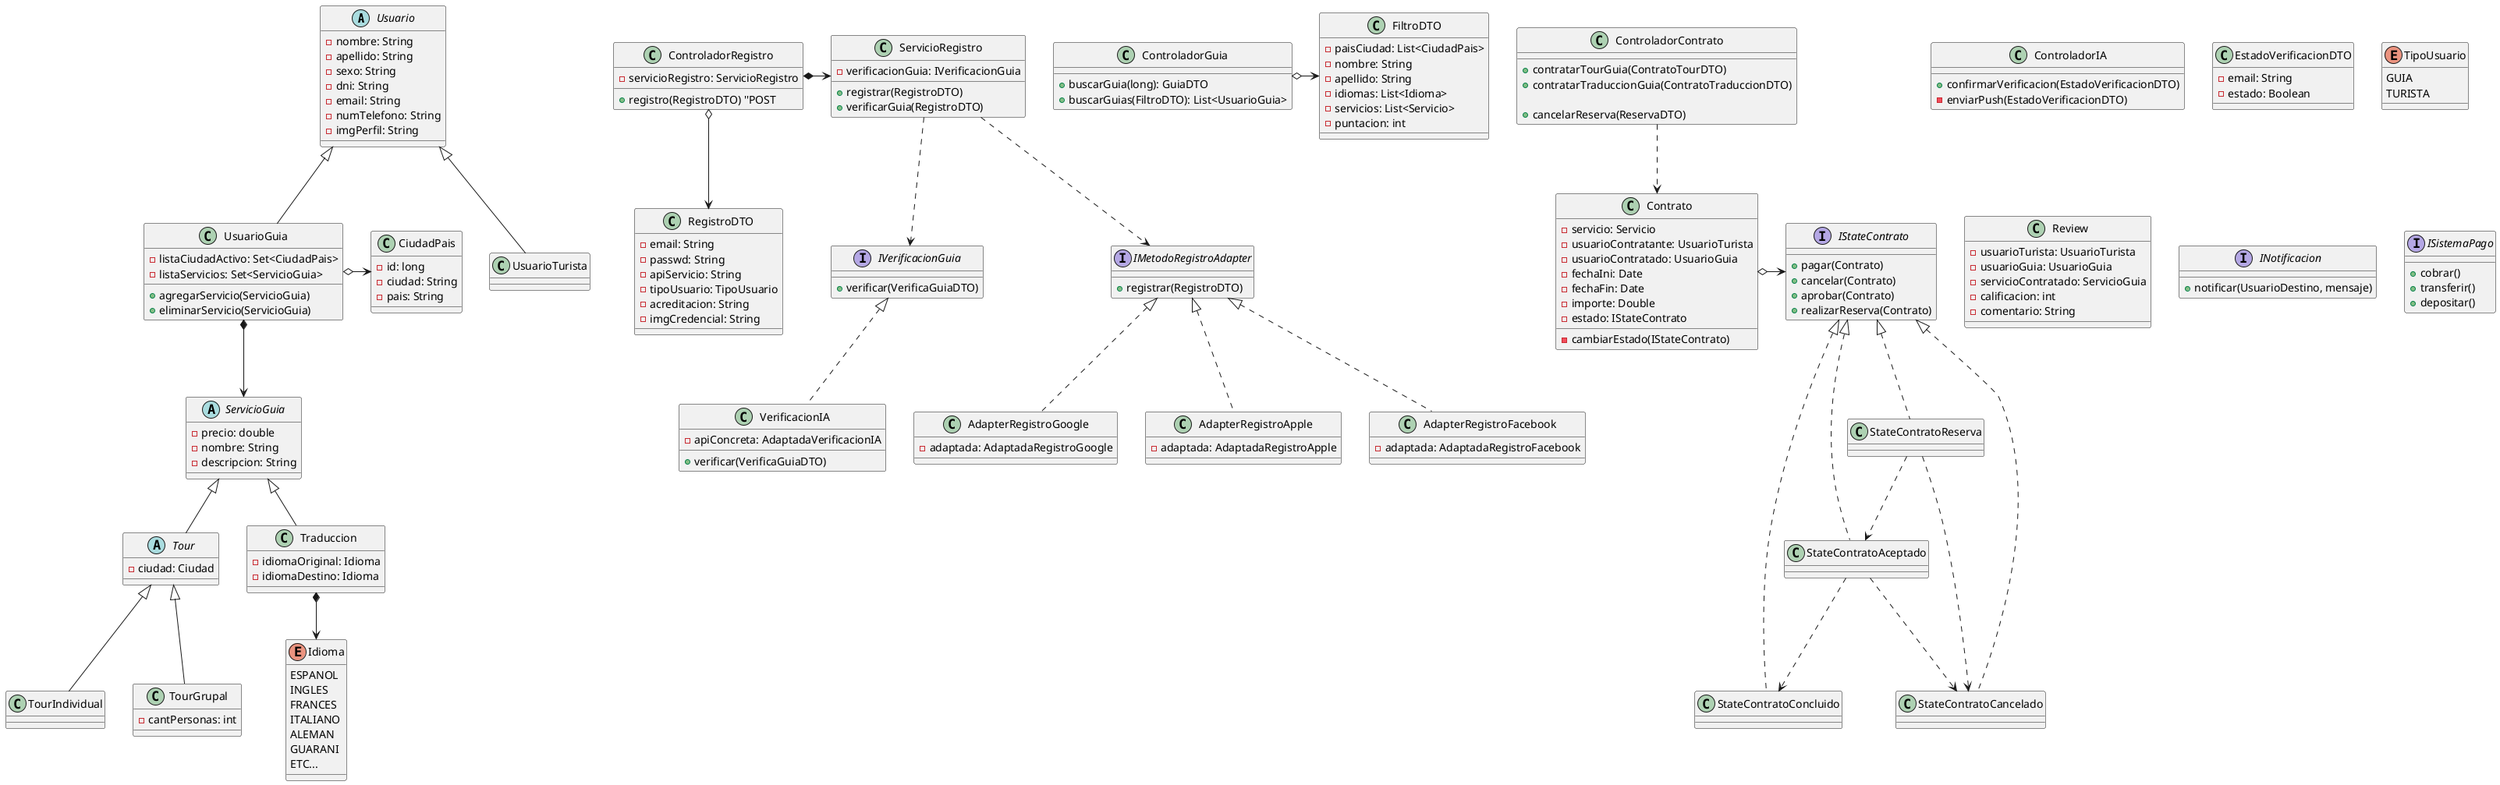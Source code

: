 @startuml TPO

abstract class Usuario{
    - nombre: String
    - apellido: String
    - sexo: String
    - dni: String
    - email: String
    - numTelefono: String
    - imgPerfil: String
    ''Nombre del archivo, planificar ubicar la imagen en un servidor publico'
}


class UsuarioGuia extends Usuario{
    - listaCiudadActivo: Set<CiudadPais>
    - listaServicios: Set<ServicioGuia>

    + agregarServicio(ServicioGuia)
    + eliminarServicio(ServicioGuia)
}
UsuarioGuia *--> ServicioGuia
UsuarioGuia o-> CiudadPais

class UsuarioTurista extends Usuario{
}

abstract class ServicioGuia{
    - precio: double
    ''ver como aplica en las traducciones, si cobra tarifa por hora/dia/archivo/precio base
    - nombre: String
    - descripcion: String
}

abstract class Tour extends ServicioGuia{
    - ciudad: Ciudad
}

class TourIndividual extends Tour{}
class TourGrupal extends Tour{
    - cantPersonas: int
}

class Traduccion extends ServicioGuia{
    - idiomaOriginal: Idioma
    - idiomaDestino: Idioma
}

Traduccion *--> Idioma

enum Idioma{
    ESPANOL
    INGLES
    FRANCES
    ITALIANO
    ALEMAN
    GUARANI
    ETC...
}


class ControladorIA{
    ''PREGUNTAR AL PROFE!!!
    + confirmarVerificacion(EstadoVerificacionDTO)
    - enviarPush(EstadoVerificacionDTO)
    ''Cola de mensajes, no sabemos etapa de tiempo
}

class EstadoVerificacionDTO{
    - email: String
    - estado: Boolean
}

''Ver capa de servicios, si lo implementamos ahora 

class ServicioRegistro{
    - verificacionGuia: IVerificacionGuia

    + registrar(RegistroDTO)
    + verificarGuia(RegistroDTO)
}

''Ver si los contraladores usamos singleton
class ControladorRegistro{
    - servicioRegistro: ServicioRegistro

    + registro(RegistroDTO) ''POST
}
ServicioRegistro ..> IVerificacionGuia
ServicioRegistro ..> IMetodoRegistroAdapter
ControladorRegistro *-> ServicioRegistro


interface IMetodoRegistroAdapter{

    + registrar(RegistroDTO)
}

class AdapterRegistroGoogle implements IMetodoRegistroAdapter{
    - adaptada: AdaptadaRegistroGoogle
}
class AdapterRegistroApple implements IMetodoRegistroAdapter{
    - adaptada: AdaptadaRegistroApple
}
class AdapterRegistroFacebook implements IMetodoRegistroAdapter{
    - adaptada: AdaptadaRegistroFacebook
}

class RegistroDTO{
    ''Ver con el profe, tiene sentido meter todo en un solo DTO? Dejamos la responsabilidad de tomar los campos que valen en la implementacion concreta del adapter?
    ''En el caso de Guia, la verificacion, los datos de imagen y num de certificado, lo agregamos a este dto o lo separamos?
    - email: String
    - passwd: String
    - apiServicio: String
    - tipoUsuario: TipoUsuario
    - acreditacion: String
    - imgCredencial: String
}

enum TipoUsuario{
    GUIA
    TURISTA
}

ControladorRegistro o--> RegistroDTO



interface IVerificacionGuia{
    + verificar(VerificaGuiaDTO)
}

class VerificacionIA implements IVerificacionGuia{
    - apiConcreta: AdaptadaVerificacionIA

    + verificar(VerificaGuiaDTO)
}



'Estos metodos capas tiene mas sentido meterlos todo en un solo controlador por ejemplo: ControladorUsuarioTurista
class ControladorGuia{
    + buscarGuia(long): GuiaDTO
    + buscarGuias(FiltroDTO): List<UsuarioGuia>
}

ControladorGuia o-> FiltroDTO
class FiltroDTO{
    - paisCiudad: List<CiudadPais>
    - nombre: String
    - apellido: String
    - idiomas: List<Idioma>
    - servicios: List<Servicio>
    - puntacion: int
}
class ControladorContrato{
    + contratarTourGuia(ContratoTourDTO)
    + contratarTraduccionGuia(ContratoTraduccionDTO)

    + cancelarReserva(ReservaDTO)
}

class Review{
    - usuarioTurista: UsuarioTurista
    - usuarioGuia: UsuarioGuia
    - servicioContratado: ServicioGuia
    - calificacion: int 
    ''del 1 al 10
    - comentario: String
}

''No se donde poner esto por el momento :v
''Sabemos que son diferentes API para los diferentes metoods, asique seguro nos va a estar pidiendo implentar patron Adapter
interface INotificacion{
    + notificar(UsuarioDestino, mensaje)
}


interface ISistemaPago{
    + cobrar()
    + transferir()
    + depositar()
}


class CiudadPais{
    - id: long
    - ciudad: String
    - pais: String
}


class Contrato{
    - servicio: Servicio
    - usuarioContratante: UsuarioTurista
    - usuarioContratado: UsuarioGuia
    - fechaIni: Date
    - fechaFin: Date
    - importe: Double
    - estado: IStateContrato


    - cambiarEstado(IStateContrato)
}


interface IStateContrato{
    + pagar(Contrato)
    + cancelar(Contrato)
    + aprobar(Contrato)
    + realizarReserva(Contrato)
}

class StateContratoReserva implements IStateContrato{}
class StateContratoAceptado implements IStateContrato{}
class StateContratoConcluido implements IStateContrato{}
class StateContratoCancelado implements IStateContrato{}

Contrato o-> IStateContrato
ControladorContrato ..> Contrato

StateContratoReserva ..> StateContratoCancelado
StateContratoReserva ..> StateContratoAceptado
StateContratoAceptado ..> StateContratoConcluido
StateContratoAceptado ..> StateContratoCancelado

@enduml